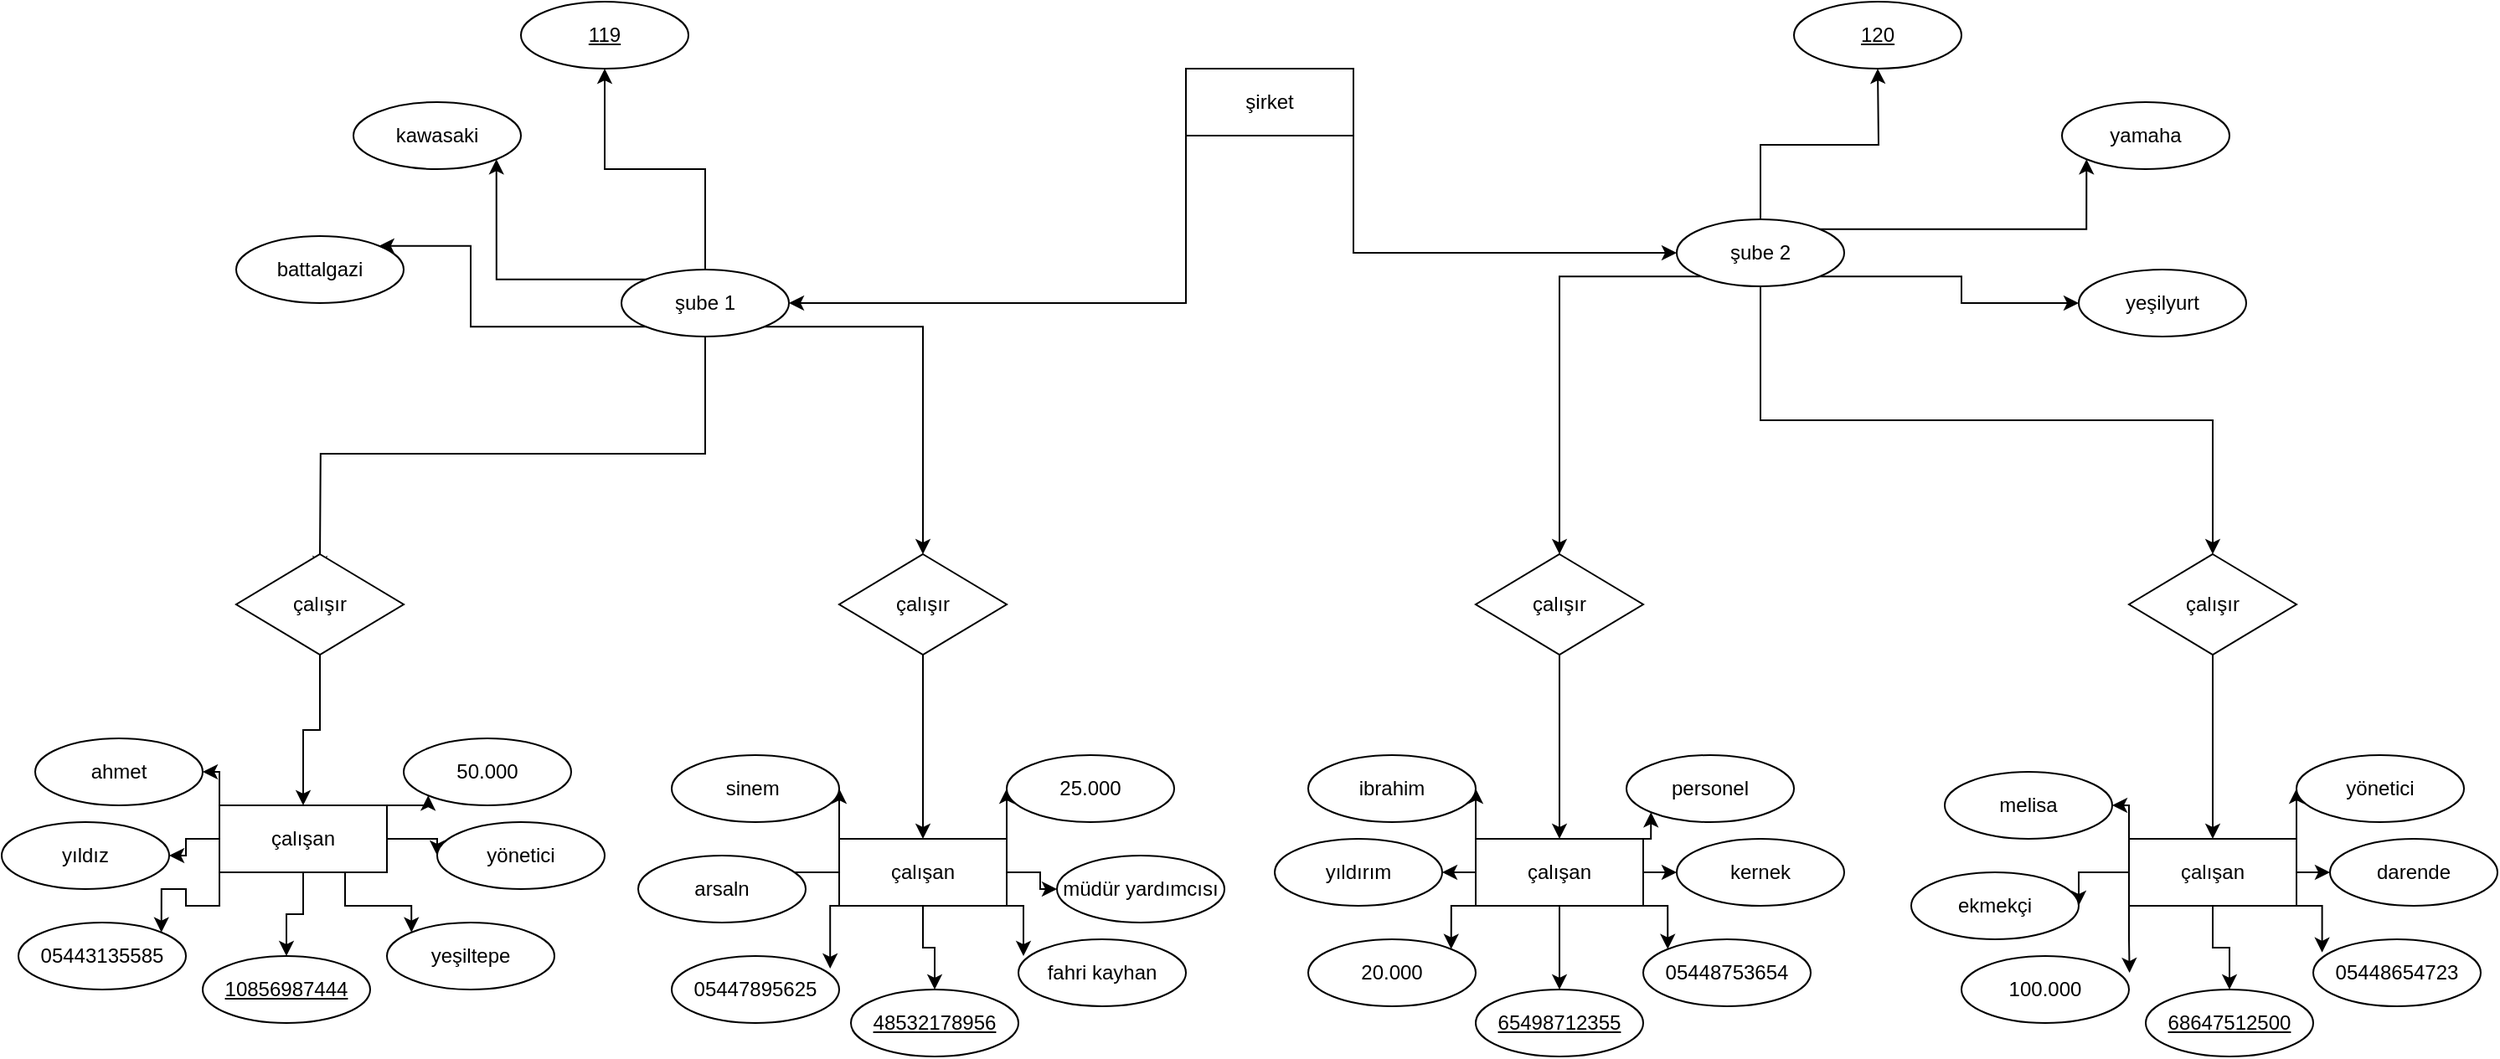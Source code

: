 <mxfile version="26.0.16">
  <diagram name="Sayfa -1" id="dwgvow1x379nMcoGAdWA">
    <mxGraphModel dx="1594" dy="932" grid="1" gridSize="10" guides="1" tooltips="1" connect="1" arrows="1" fold="1" page="1" pageScale="1" pageWidth="1654" pageHeight="1169" math="0" shadow="0">
      <root>
        <mxCell id="0" />
        <mxCell id="1" parent="0" />
        <mxCell id="d3CPE8qiOkXwUsFsDZQ1-61" style="edgeStyle=orthogonalEdgeStyle;rounded=0;orthogonalLoop=1;jettySize=auto;html=1;exitX=0;exitY=1;exitDx=0;exitDy=0;entryX=1;entryY=0.5;entryDx=0;entryDy=0;" edge="1" parent="1" source="d3CPE8qiOkXwUsFsDZQ1-1" target="d3CPE8qiOkXwUsFsDZQ1-3">
          <mxGeometry relative="1" as="geometry" />
        </mxCell>
        <mxCell id="d3CPE8qiOkXwUsFsDZQ1-1" value="şirket" style="whiteSpace=wrap;html=1;align=center;" vertex="1" parent="1">
          <mxGeometry x="777" y="50" width="100" height="40" as="geometry" />
        </mxCell>
        <mxCell id="d3CPE8qiOkXwUsFsDZQ1-64" style="edgeStyle=orthogonalEdgeStyle;rounded=0;orthogonalLoop=1;jettySize=auto;html=1;exitX=0.5;exitY=0;exitDx=0;exitDy=0;entryX=0.5;entryY=1;entryDx=0;entryDy=0;" edge="1" parent="1" source="d3CPE8qiOkXwUsFsDZQ1-2">
          <mxGeometry relative="1" as="geometry">
            <mxPoint x="1190" y="50" as="targetPoint" />
          </mxGeometry>
        </mxCell>
        <mxCell id="d3CPE8qiOkXwUsFsDZQ1-65" style="edgeStyle=orthogonalEdgeStyle;rounded=0;orthogonalLoop=1;jettySize=auto;html=1;exitX=1;exitY=0;exitDx=0;exitDy=0;entryX=0;entryY=1;entryDx=0;entryDy=0;" edge="1" parent="1" source="d3CPE8qiOkXwUsFsDZQ1-2" target="d3CPE8qiOkXwUsFsDZQ1-8">
          <mxGeometry relative="1" as="geometry" />
        </mxCell>
        <mxCell id="d3CPE8qiOkXwUsFsDZQ1-66" style="edgeStyle=orthogonalEdgeStyle;rounded=0;orthogonalLoop=1;jettySize=auto;html=1;exitX=1;exitY=1;exitDx=0;exitDy=0;" edge="1" parent="1" source="d3CPE8qiOkXwUsFsDZQ1-2" target="d3CPE8qiOkXwUsFsDZQ1-13">
          <mxGeometry relative="1" as="geometry" />
        </mxCell>
        <mxCell id="d3CPE8qiOkXwUsFsDZQ1-69" style="edgeStyle=orthogonalEdgeStyle;rounded=0;orthogonalLoop=1;jettySize=auto;html=1;exitX=0;exitY=1;exitDx=0;exitDy=0;" edge="1" parent="1" source="d3CPE8qiOkXwUsFsDZQ1-2" target="d3CPE8qiOkXwUsFsDZQ1-17">
          <mxGeometry relative="1" as="geometry" />
        </mxCell>
        <mxCell id="d3CPE8qiOkXwUsFsDZQ1-70" style="edgeStyle=orthogonalEdgeStyle;rounded=0;orthogonalLoop=1;jettySize=auto;html=1;exitX=0.5;exitY=1;exitDx=0;exitDy=0;" edge="1" parent="1" source="d3CPE8qiOkXwUsFsDZQ1-2" target="d3CPE8qiOkXwUsFsDZQ1-16">
          <mxGeometry relative="1" as="geometry" />
        </mxCell>
        <mxCell id="d3CPE8qiOkXwUsFsDZQ1-2" value="şube 2" style="ellipse;whiteSpace=wrap;html=1;align=center;" vertex="1" parent="1">
          <mxGeometry x="1070" y="140" width="100" height="40" as="geometry" />
        </mxCell>
        <mxCell id="d3CPE8qiOkXwUsFsDZQ1-56" style="edgeStyle=orthogonalEdgeStyle;rounded=0;orthogonalLoop=1;jettySize=auto;html=1;exitX=0.5;exitY=0;exitDx=0;exitDy=0;" edge="1" parent="1" source="d3CPE8qiOkXwUsFsDZQ1-3" target="d3CPE8qiOkXwUsFsDZQ1-10">
          <mxGeometry relative="1" as="geometry" />
        </mxCell>
        <mxCell id="d3CPE8qiOkXwUsFsDZQ1-57" style="edgeStyle=orthogonalEdgeStyle;rounded=0;orthogonalLoop=1;jettySize=auto;html=1;exitX=0;exitY=0;exitDx=0;exitDy=0;entryX=1;entryY=1;entryDx=0;entryDy=0;" edge="1" parent="1" source="d3CPE8qiOkXwUsFsDZQ1-3" target="d3CPE8qiOkXwUsFsDZQ1-9">
          <mxGeometry relative="1" as="geometry" />
        </mxCell>
        <mxCell id="d3CPE8qiOkXwUsFsDZQ1-58" style="edgeStyle=orthogonalEdgeStyle;rounded=0;orthogonalLoop=1;jettySize=auto;html=1;exitX=0;exitY=1;exitDx=0;exitDy=0;entryX=1;entryY=0;entryDx=0;entryDy=0;" edge="1" parent="1" source="d3CPE8qiOkXwUsFsDZQ1-3" target="d3CPE8qiOkXwUsFsDZQ1-12">
          <mxGeometry relative="1" as="geometry">
            <Array as="points">
              <mxPoint x="350" y="204" />
              <mxPoint x="350" y="156" />
            </Array>
          </mxGeometry>
        </mxCell>
        <mxCell id="d3CPE8qiOkXwUsFsDZQ1-67" style="edgeStyle=orthogonalEdgeStyle;rounded=0;orthogonalLoop=1;jettySize=auto;html=1;exitX=0.5;exitY=1;exitDx=0;exitDy=0;" edge="1" parent="1" source="d3CPE8qiOkXwUsFsDZQ1-3">
          <mxGeometry relative="1" as="geometry">
            <mxPoint x="490.0" y="220" as="sourcePoint" />
            <mxPoint x="259.941" y="350.035" as="targetPoint" />
          </mxGeometry>
        </mxCell>
        <mxCell id="d3CPE8qiOkXwUsFsDZQ1-68" style="edgeStyle=orthogonalEdgeStyle;rounded=0;orthogonalLoop=1;jettySize=auto;html=1;exitX=1;exitY=1;exitDx=0;exitDy=0;" edge="1" parent="1" source="d3CPE8qiOkXwUsFsDZQ1-3" target="d3CPE8qiOkXwUsFsDZQ1-18">
          <mxGeometry relative="1" as="geometry" />
        </mxCell>
        <mxCell id="d3CPE8qiOkXwUsFsDZQ1-3" value="şube 1" style="ellipse;whiteSpace=wrap;html=1;align=center;" vertex="1" parent="1">
          <mxGeometry x="440" y="170" width="100" height="40" as="geometry" />
        </mxCell>
        <mxCell id="d3CPE8qiOkXwUsFsDZQ1-8" value="yamaha" style="ellipse;whiteSpace=wrap;html=1;align=center;" vertex="1" parent="1">
          <mxGeometry x="1300" y="70" width="100" height="40" as="geometry" />
        </mxCell>
        <mxCell id="d3CPE8qiOkXwUsFsDZQ1-9" value="kawasaki" style="ellipse;whiteSpace=wrap;html=1;align=center;" vertex="1" parent="1">
          <mxGeometry x="280" y="70" width="100" height="40" as="geometry" />
        </mxCell>
        <mxCell id="d3CPE8qiOkXwUsFsDZQ1-10" value="119" style="ellipse;whiteSpace=wrap;html=1;align=center;fontStyle=4;" vertex="1" parent="1">
          <mxGeometry x="380" y="10" width="100" height="40" as="geometry" />
        </mxCell>
        <mxCell id="d3CPE8qiOkXwUsFsDZQ1-12" value="battalgazi" style="ellipse;whiteSpace=wrap;html=1;align=center;" vertex="1" parent="1">
          <mxGeometry x="210" y="150" width="100" height="40" as="geometry" />
        </mxCell>
        <mxCell id="d3CPE8qiOkXwUsFsDZQ1-13" value="yeşilyurt" style="ellipse;whiteSpace=wrap;html=1;align=center;" vertex="1" parent="1">
          <mxGeometry x="1310" y="170" width="100" height="40" as="geometry" />
        </mxCell>
        <mxCell id="d3CPE8qiOkXwUsFsDZQ1-96" style="edgeStyle=orthogonalEdgeStyle;rounded=0;orthogonalLoop=1;jettySize=auto;html=1;exitX=0.5;exitY=1;exitDx=0;exitDy=0;" edge="1" parent="1" source="d3CPE8qiOkXwUsFsDZQ1-16" target="d3CPE8qiOkXwUsFsDZQ1-21">
          <mxGeometry relative="1" as="geometry" />
        </mxCell>
        <mxCell id="d3CPE8qiOkXwUsFsDZQ1-16" value="çalışır" style="shape=rhombus;perimeter=rhombusPerimeter;whiteSpace=wrap;html=1;align=center;" vertex="1" parent="1">
          <mxGeometry x="1340" y="340" width="100" height="60" as="geometry" />
        </mxCell>
        <mxCell id="d3CPE8qiOkXwUsFsDZQ1-88" style="edgeStyle=orthogonalEdgeStyle;rounded=0;orthogonalLoop=1;jettySize=auto;html=1;exitX=0.5;exitY=1;exitDx=0;exitDy=0;" edge="1" parent="1" source="d3CPE8qiOkXwUsFsDZQ1-17" target="d3CPE8qiOkXwUsFsDZQ1-22">
          <mxGeometry relative="1" as="geometry" />
        </mxCell>
        <mxCell id="d3CPE8qiOkXwUsFsDZQ1-17" value="çalışır" style="shape=rhombus;perimeter=rhombusPerimeter;whiteSpace=wrap;html=1;align=center;" vertex="1" parent="1">
          <mxGeometry x="950" y="340" width="100" height="60" as="geometry" />
        </mxCell>
        <mxCell id="d3CPE8qiOkXwUsFsDZQ1-80" style="edgeStyle=orthogonalEdgeStyle;rounded=0;orthogonalLoop=1;jettySize=auto;html=1;exitX=0.5;exitY=1;exitDx=0;exitDy=0;entryX=0.5;entryY=0;entryDx=0;entryDy=0;" edge="1" parent="1" source="d3CPE8qiOkXwUsFsDZQ1-18" target="d3CPE8qiOkXwUsFsDZQ1-23">
          <mxGeometry relative="1" as="geometry" />
        </mxCell>
        <mxCell id="d3CPE8qiOkXwUsFsDZQ1-18" value="çalışır" style="shape=rhombus;perimeter=rhombusPerimeter;whiteSpace=wrap;html=1;align=center;" vertex="1" parent="1">
          <mxGeometry x="570" y="340" width="100" height="60" as="geometry" />
        </mxCell>
        <mxCell id="d3CPE8qiOkXwUsFsDZQ1-71" style="edgeStyle=orthogonalEdgeStyle;rounded=0;orthogonalLoop=1;jettySize=auto;html=1;exitX=0.5;exitY=1;exitDx=0;exitDy=0;" edge="1" parent="1" source="d3CPE8qiOkXwUsFsDZQ1-19" target="d3CPE8qiOkXwUsFsDZQ1-24">
          <mxGeometry relative="1" as="geometry" />
        </mxCell>
        <mxCell id="d3CPE8qiOkXwUsFsDZQ1-19" value="çalışır" style="shape=rhombus;perimeter=rhombusPerimeter;whiteSpace=wrap;html=1;align=center;" vertex="1" parent="1">
          <mxGeometry x="210" y="340" width="100" height="60" as="geometry" />
        </mxCell>
        <mxCell id="d3CPE8qiOkXwUsFsDZQ1-97" style="edgeStyle=orthogonalEdgeStyle;rounded=0;orthogonalLoop=1;jettySize=auto;html=1;exitX=0;exitY=0;exitDx=0;exitDy=0;" edge="1" parent="1" source="d3CPE8qiOkXwUsFsDZQ1-21" target="d3CPE8qiOkXwUsFsDZQ1-30">
          <mxGeometry relative="1" as="geometry" />
        </mxCell>
        <mxCell id="d3CPE8qiOkXwUsFsDZQ1-98" style="edgeStyle=orthogonalEdgeStyle;rounded=0;orthogonalLoop=1;jettySize=auto;html=1;exitX=0;exitY=0.5;exitDx=0;exitDy=0;entryX=1;entryY=0.5;entryDx=0;entryDy=0;" edge="1" parent="1" source="d3CPE8qiOkXwUsFsDZQ1-21" target="d3CPE8qiOkXwUsFsDZQ1-29">
          <mxGeometry relative="1" as="geometry" />
        </mxCell>
        <mxCell id="d3CPE8qiOkXwUsFsDZQ1-99" style="edgeStyle=orthogonalEdgeStyle;rounded=0;orthogonalLoop=1;jettySize=auto;html=1;exitX=0;exitY=1;exitDx=0;exitDy=0;" edge="1" parent="1" source="d3CPE8qiOkXwUsFsDZQ1-21">
          <mxGeometry relative="1" as="geometry">
            <mxPoint x="1340.333" y="590" as="targetPoint" />
          </mxGeometry>
        </mxCell>
        <mxCell id="d3CPE8qiOkXwUsFsDZQ1-100" style="edgeStyle=orthogonalEdgeStyle;rounded=0;orthogonalLoop=1;jettySize=auto;html=1;exitX=0.5;exitY=1;exitDx=0;exitDy=0;" edge="1" parent="1" source="d3CPE8qiOkXwUsFsDZQ1-21" target="d3CPE8qiOkXwUsFsDZQ1-49">
          <mxGeometry relative="1" as="geometry" />
        </mxCell>
        <mxCell id="d3CPE8qiOkXwUsFsDZQ1-102" style="edgeStyle=orthogonalEdgeStyle;rounded=0;orthogonalLoop=1;jettySize=auto;html=1;exitX=1;exitY=0.5;exitDx=0;exitDy=0;entryX=0;entryY=0.5;entryDx=0;entryDy=0;" edge="1" parent="1" source="d3CPE8qiOkXwUsFsDZQ1-21" target="d3CPE8qiOkXwUsFsDZQ1-26">
          <mxGeometry relative="1" as="geometry" />
        </mxCell>
        <mxCell id="d3CPE8qiOkXwUsFsDZQ1-103" style="edgeStyle=orthogonalEdgeStyle;rounded=0;orthogonalLoop=1;jettySize=auto;html=1;exitX=1;exitY=0;exitDx=0;exitDy=0;entryX=0;entryY=0.5;entryDx=0;entryDy=0;" edge="1" parent="1" source="d3CPE8qiOkXwUsFsDZQ1-21" target="d3CPE8qiOkXwUsFsDZQ1-27">
          <mxGeometry relative="1" as="geometry" />
        </mxCell>
        <mxCell id="d3CPE8qiOkXwUsFsDZQ1-21" value="çalışan" style="whiteSpace=wrap;html=1;align=center;" vertex="1" parent="1">
          <mxGeometry x="1340" y="510" width="100" height="40" as="geometry" />
        </mxCell>
        <mxCell id="d3CPE8qiOkXwUsFsDZQ1-89" style="edgeStyle=orthogonalEdgeStyle;rounded=0;orthogonalLoop=1;jettySize=auto;html=1;exitX=0.25;exitY=0;exitDx=0;exitDy=0;entryX=1;entryY=0.5;entryDx=0;entryDy=0;" edge="1" parent="1" source="d3CPE8qiOkXwUsFsDZQ1-22" target="d3CPE8qiOkXwUsFsDZQ1-36">
          <mxGeometry relative="1" as="geometry" />
        </mxCell>
        <mxCell id="d3CPE8qiOkXwUsFsDZQ1-90" style="edgeStyle=orthogonalEdgeStyle;rounded=0;orthogonalLoop=1;jettySize=auto;html=1;exitX=0;exitY=0.5;exitDx=0;exitDy=0;entryX=1;entryY=0.5;entryDx=0;entryDy=0;" edge="1" parent="1" source="d3CPE8qiOkXwUsFsDZQ1-22" target="d3CPE8qiOkXwUsFsDZQ1-35">
          <mxGeometry relative="1" as="geometry" />
        </mxCell>
        <mxCell id="d3CPE8qiOkXwUsFsDZQ1-91" style="edgeStyle=orthogonalEdgeStyle;rounded=0;orthogonalLoop=1;jettySize=auto;html=1;exitX=0;exitY=1;exitDx=0;exitDy=0;entryX=1;entryY=0;entryDx=0;entryDy=0;" edge="1" parent="1" source="d3CPE8qiOkXwUsFsDZQ1-22" target="d3CPE8qiOkXwUsFsDZQ1-34">
          <mxGeometry relative="1" as="geometry" />
        </mxCell>
        <mxCell id="d3CPE8qiOkXwUsFsDZQ1-92" style="edgeStyle=orthogonalEdgeStyle;rounded=0;orthogonalLoop=1;jettySize=auto;html=1;exitX=0.5;exitY=1;exitDx=0;exitDy=0;" edge="1" parent="1" source="d3CPE8qiOkXwUsFsDZQ1-22" target="d3CPE8qiOkXwUsFsDZQ1-50">
          <mxGeometry relative="1" as="geometry" />
        </mxCell>
        <mxCell id="d3CPE8qiOkXwUsFsDZQ1-93" style="edgeStyle=orthogonalEdgeStyle;rounded=0;orthogonalLoop=1;jettySize=auto;html=1;exitX=1;exitY=1;exitDx=0;exitDy=0;entryX=0;entryY=0;entryDx=0;entryDy=0;" edge="1" parent="1" source="d3CPE8qiOkXwUsFsDZQ1-22" target="d3CPE8qiOkXwUsFsDZQ1-31">
          <mxGeometry relative="1" as="geometry" />
        </mxCell>
        <mxCell id="d3CPE8qiOkXwUsFsDZQ1-94" style="edgeStyle=orthogonalEdgeStyle;rounded=0;orthogonalLoop=1;jettySize=auto;html=1;exitX=1;exitY=0.5;exitDx=0;exitDy=0;entryX=0;entryY=0.5;entryDx=0;entryDy=0;" edge="1" parent="1" source="d3CPE8qiOkXwUsFsDZQ1-22" target="d3CPE8qiOkXwUsFsDZQ1-32">
          <mxGeometry relative="1" as="geometry" />
        </mxCell>
        <mxCell id="d3CPE8qiOkXwUsFsDZQ1-95" style="edgeStyle=orthogonalEdgeStyle;rounded=0;orthogonalLoop=1;jettySize=auto;html=1;exitX=1;exitY=0;exitDx=0;exitDy=0;entryX=0;entryY=1;entryDx=0;entryDy=0;" edge="1" parent="1" source="d3CPE8qiOkXwUsFsDZQ1-22" target="d3CPE8qiOkXwUsFsDZQ1-33">
          <mxGeometry relative="1" as="geometry" />
        </mxCell>
        <mxCell id="d3CPE8qiOkXwUsFsDZQ1-22" value="çalışan" style="whiteSpace=wrap;html=1;align=center;" vertex="1" parent="1">
          <mxGeometry x="950" y="510" width="100" height="40" as="geometry" />
        </mxCell>
        <mxCell id="d3CPE8qiOkXwUsFsDZQ1-81" style="edgeStyle=orthogonalEdgeStyle;rounded=0;orthogonalLoop=1;jettySize=auto;html=1;exitX=0.5;exitY=1;exitDx=0;exitDy=0;entryX=0.5;entryY=0;entryDx=0;entryDy=0;" edge="1" parent="1" source="d3CPE8qiOkXwUsFsDZQ1-23" target="d3CPE8qiOkXwUsFsDZQ1-51">
          <mxGeometry relative="1" as="geometry" />
        </mxCell>
        <mxCell id="d3CPE8qiOkXwUsFsDZQ1-83" style="edgeStyle=orthogonalEdgeStyle;rounded=0;orthogonalLoop=1;jettySize=auto;html=1;exitX=0;exitY=0.5;exitDx=0;exitDy=0;entryX=1;entryY=0;entryDx=0;entryDy=0;" edge="1" parent="1" source="d3CPE8qiOkXwUsFsDZQ1-23" target="d3CPE8qiOkXwUsFsDZQ1-41">
          <mxGeometry relative="1" as="geometry" />
        </mxCell>
        <mxCell id="d3CPE8qiOkXwUsFsDZQ1-84" style="edgeStyle=orthogonalEdgeStyle;rounded=0;orthogonalLoop=1;jettySize=auto;html=1;exitX=0.25;exitY=0;exitDx=0;exitDy=0;entryX=1;entryY=0.5;entryDx=0;entryDy=0;" edge="1" parent="1" source="d3CPE8qiOkXwUsFsDZQ1-23" target="d3CPE8qiOkXwUsFsDZQ1-42">
          <mxGeometry relative="1" as="geometry" />
        </mxCell>
        <mxCell id="d3CPE8qiOkXwUsFsDZQ1-85" style="edgeStyle=orthogonalEdgeStyle;rounded=0;orthogonalLoop=1;jettySize=auto;html=1;exitX=0.75;exitY=0;exitDx=0;exitDy=0;entryX=0;entryY=0.5;entryDx=0;entryDy=0;" edge="1" parent="1" source="d3CPE8qiOkXwUsFsDZQ1-23" target="d3CPE8qiOkXwUsFsDZQ1-39">
          <mxGeometry relative="1" as="geometry" />
        </mxCell>
        <mxCell id="d3CPE8qiOkXwUsFsDZQ1-86" style="edgeStyle=orthogonalEdgeStyle;rounded=0;orthogonalLoop=1;jettySize=auto;html=1;exitX=1;exitY=0.5;exitDx=0;exitDy=0;" edge="1" parent="1" source="d3CPE8qiOkXwUsFsDZQ1-23" target="d3CPE8qiOkXwUsFsDZQ1-38">
          <mxGeometry relative="1" as="geometry" />
        </mxCell>
        <mxCell id="d3CPE8qiOkXwUsFsDZQ1-23" value="çalışan" style="whiteSpace=wrap;html=1;align=center;" vertex="1" parent="1">
          <mxGeometry x="570" y="510" width="100" height="40" as="geometry" />
        </mxCell>
        <mxCell id="d3CPE8qiOkXwUsFsDZQ1-72" style="edgeStyle=orthogonalEdgeStyle;rounded=0;orthogonalLoop=1;jettySize=auto;html=1;exitX=0;exitY=0;exitDx=0;exitDy=0;" edge="1" parent="1" source="d3CPE8qiOkXwUsFsDZQ1-24" target="d3CPE8qiOkXwUsFsDZQ1-48">
          <mxGeometry relative="1" as="geometry" />
        </mxCell>
        <mxCell id="d3CPE8qiOkXwUsFsDZQ1-73" style="edgeStyle=orthogonalEdgeStyle;rounded=0;orthogonalLoop=1;jettySize=auto;html=1;exitX=0;exitY=0.5;exitDx=0;exitDy=0;" edge="1" parent="1" source="d3CPE8qiOkXwUsFsDZQ1-24" target="d3CPE8qiOkXwUsFsDZQ1-47">
          <mxGeometry relative="1" as="geometry" />
        </mxCell>
        <mxCell id="d3CPE8qiOkXwUsFsDZQ1-74" style="edgeStyle=orthogonalEdgeStyle;rounded=0;orthogonalLoop=1;jettySize=auto;html=1;exitX=0;exitY=1;exitDx=0;exitDy=0;entryX=1;entryY=0;entryDx=0;entryDy=0;" edge="1" parent="1" source="d3CPE8qiOkXwUsFsDZQ1-24" target="d3CPE8qiOkXwUsFsDZQ1-46">
          <mxGeometry relative="1" as="geometry" />
        </mxCell>
        <mxCell id="d3CPE8qiOkXwUsFsDZQ1-76" style="edgeStyle=orthogonalEdgeStyle;rounded=0;orthogonalLoop=1;jettySize=auto;html=1;exitX=0.5;exitY=1;exitDx=0;exitDy=0;" edge="1" parent="1" source="d3CPE8qiOkXwUsFsDZQ1-24" target="d3CPE8qiOkXwUsFsDZQ1-52">
          <mxGeometry relative="1" as="geometry" />
        </mxCell>
        <mxCell id="d3CPE8qiOkXwUsFsDZQ1-77" style="edgeStyle=orthogonalEdgeStyle;rounded=0;orthogonalLoop=1;jettySize=auto;html=1;exitX=0.75;exitY=1;exitDx=0;exitDy=0;entryX=0;entryY=0;entryDx=0;entryDy=0;" edge="1" parent="1" source="d3CPE8qiOkXwUsFsDZQ1-24" target="d3CPE8qiOkXwUsFsDZQ1-43">
          <mxGeometry relative="1" as="geometry" />
        </mxCell>
        <mxCell id="d3CPE8qiOkXwUsFsDZQ1-78" style="edgeStyle=orthogonalEdgeStyle;rounded=0;orthogonalLoop=1;jettySize=auto;html=1;exitX=1;exitY=0.5;exitDx=0;exitDy=0;entryX=0;entryY=0.5;entryDx=0;entryDy=0;" edge="1" parent="1" source="d3CPE8qiOkXwUsFsDZQ1-24" target="d3CPE8qiOkXwUsFsDZQ1-44">
          <mxGeometry relative="1" as="geometry" />
        </mxCell>
        <mxCell id="d3CPE8qiOkXwUsFsDZQ1-79" style="edgeStyle=orthogonalEdgeStyle;rounded=0;orthogonalLoop=1;jettySize=auto;html=1;exitX=1;exitY=0;exitDx=0;exitDy=0;entryX=0;entryY=1;entryDx=0;entryDy=0;" edge="1" parent="1" source="d3CPE8qiOkXwUsFsDZQ1-24" target="d3CPE8qiOkXwUsFsDZQ1-45">
          <mxGeometry relative="1" as="geometry" />
        </mxCell>
        <mxCell id="d3CPE8qiOkXwUsFsDZQ1-24" value="çalışan" style="whiteSpace=wrap;html=1;align=center;" vertex="1" parent="1">
          <mxGeometry x="200" y="490" width="100" height="40" as="geometry" />
        </mxCell>
        <mxCell id="d3CPE8qiOkXwUsFsDZQ1-25" value="05448654723" style="ellipse;whiteSpace=wrap;html=1;align=center;" vertex="1" parent="1">
          <mxGeometry x="1450" y="570" width="100" height="40" as="geometry" />
        </mxCell>
        <mxCell id="d3CPE8qiOkXwUsFsDZQ1-26" value="darende" style="ellipse;whiteSpace=wrap;html=1;align=center;" vertex="1" parent="1">
          <mxGeometry x="1460" y="510" width="100" height="40" as="geometry" />
        </mxCell>
        <mxCell id="d3CPE8qiOkXwUsFsDZQ1-27" value="yönetici" style="ellipse;whiteSpace=wrap;html=1;align=center;" vertex="1" parent="1">
          <mxGeometry x="1440" y="460" width="100" height="40" as="geometry" />
        </mxCell>
        <mxCell id="d3CPE8qiOkXwUsFsDZQ1-28" value="100.000" style="ellipse;whiteSpace=wrap;html=1;align=center;" vertex="1" parent="1">
          <mxGeometry x="1240" y="580" width="100" height="40" as="geometry" />
        </mxCell>
        <mxCell id="d3CPE8qiOkXwUsFsDZQ1-29" value="ekmekçi" style="ellipse;whiteSpace=wrap;html=1;align=center;" vertex="1" parent="1">
          <mxGeometry x="1210" y="530" width="100" height="40" as="geometry" />
        </mxCell>
        <mxCell id="d3CPE8qiOkXwUsFsDZQ1-30" value="melisa" style="ellipse;whiteSpace=wrap;html=1;align=center;" vertex="1" parent="1">
          <mxGeometry x="1230" y="470" width="100" height="40" as="geometry" />
        </mxCell>
        <mxCell id="d3CPE8qiOkXwUsFsDZQ1-31" value="05448753654" style="ellipse;whiteSpace=wrap;html=1;align=center;" vertex="1" parent="1">
          <mxGeometry x="1050" y="570" width="100" height="40" as="geometry" />
        </mxCell>
        <mxCell id="d3CPE8qiOkXwUsFsDZQ1-32" value="kernek" style="ellipse;whiteSpace=wrap;html=1;align=center;" vertex="1" parent="1">
          <mxGeometry x="1070" y="510" width="100" height="40" as="geometry" />
        </mxCell>
        <mxCell id="d3CPE8qiOkXwUsFsDZQ1-33" value="personel" style="ellipse;whiteSpace=wrap;html=1;align=center;" vertex="1" parent="1">
          <mxGeometry x="1040" y="460" width="100" height="40" as="geometry" />
        </mxCell>
        <mxCell id="d3CPE8qiOkXwUsFsDZQ1-34" value="20.000" style="ellipse;whiteSpace=wrap;html=1;align=center;" vertex="1" parent="1">
          <mxGeometry x="850" y="570" width="100" height="40" as="geometry" />
        </mxCell>
        <mxCell id="d3CPE8qiOkXwUsFsDZQ1-35" value="yıldırım" style="ellipse;whiteSpace=wrap;html=1;align=center;" vertex="1" parent="1">
          <mxGeometry x="830" y="510" width="100" height="40" as="geometry" />
        </mxCell>
        <mxCell id="d3CPE8qiOkXwUsFsDZQ1-36" value="ibrahim" style="ellipse;whiteSpace=wrap;html=1;align=center;" vertex="1" parent="1">
          <mxGeometry x="850" y="460" width="100" height="40" as="geometry" />
        </mxCell>
        <mxCell id="d3CPE8qiOkXwUsFsDZQ1-37" value="fahri kayhan" style="ellipse;whiteSpace=wrap;html=1;align=center;" vertex="1" parent="1">
          <mxGeometry x="677" y="570" width="100" height="40" as="geometry" />
        </mxCell>
        <mxCell id="d3CPE8qiOkXwUsFsDZQ1-38" value="müdür yardımcısı" style="ellipse;whiteSpace=wrap;html=1;align=center;" vertex="1" parent="1">
          <mxGeometry x="700" y="520" width="100" height="40" as="geometry" />
        </mxCell>
        <mxCell id="d3CPE8qiOkXwUsFsDZQ1-39" value="25.000" style="ellipse;whiteSpace=wrap;html=1;align=center;" vertex="1" parent="1">
          <mxGeometry x="670" y="460" width="100" height="40" as="geometry" />
        </mxCell>
        <mxCell id="d3CPE8qiOkXwUsFsDZQ1-40" value="05447895625" style="ellipse;whiteSpace=wrap;html=1;align=center;" vertex="1" parent="1">
          <mxGeometry x="470" y="580" width="100" height="40" as="geometry" />
        </mxCell>
        <mxCell id="d3CPE8qiOkXwUsFsDZQ1-41" value="arsaln" style="ellipse;whiteSpace=wrap;html=1;align=center;" vertex="1" parent="1">
          <mxGeometry x="450" y="520" width="100" height="40" as="geometry" />
        </mxCell>
        <mxCell id="d3CPE8qiOkXwUsFsDZQ1-42" value="sinem&amp;nbsp;" style="ellipse;whiteSpace=wrap;html=1;align=center;" vertex="1" parent="1">
          <mxGeometry x="470" y="460" width="100" height="40" as="geometry" />
        </mxCell>
        <mxCell id="d3CPE8qiOkXwUsFsDZQ1-43" value="yeşiltepe" style="ellipse;whiteSpace=wrap;html=1;align=center;" vertex="1" parent="1">
          <mxGeometry x="300" y="560" width="100" height="40" as="geometry" />
        </mxCell>
        <mxCell id="d3CPE8qiOkXwUsFsDZQ1-44" value="yönetici" style="ellipse;whiteSpace=wrap;html=1;align=center;" vertex="1" parent="1">
          <mxGeometry x="330" y="500" width="100" height="40" as="geometry" />
        </mxCell>
        <mxCell id="d3CPE8qiOkXwUsFsDZQ1-45" value="50.000" style="ellipse;whiteSpace=wrap;html=1;align=center;" vertex="1" parent="1">
          <mxGeometry x="310" y="450" width="100" height="40" as="geometry" />
        </mxCell>
        <mxCell id="d3CPE8qiOkXwUsFsDZQ1-46" value="05443135585" style="ellipse;whiteSpace=wrap;html=1;align=center;" vertex="1" parent="1">
          <mxGeometry x="80" y="560" width="100" height="40" as="geometry" />
        </mxCell>
        <mxCell id="d3CPE8qiOkXwUsFsDZQ1-47" value="yıldız" style="ellipse;whiteSpace=wrap;html=1;align=center;" vertex="1" parent="1">
          <mxGeometry x="70" y="500" width="100" height="40" as="geometry" />
        </mxCell>
        <mxCell id="d3CPE8qiOkXwUsFsDZQ1-48" value="ahmet" style="ellipse;whiteSpace=wrap;html=1;align=center;" vertex="1" parent="1">
          <mxGeometry x="90" y="450" width="100" height="40" as="geometry" />
        </mxCell>
        <mxCell id="d3CPE8qiOkXwUsFsDZQ1-49" value="68647512500" style="ellipse;whiteSpace=wrap;html=1;align=center;fontStyle=4;" vertex="1" parent="1">
          <mxGeometry x="1350" y="600" width="100" height="40" as="geometry" />
        </mxCell>
        <mxCell id="d3CPE8qiOkXwUsFsDZQ1-50" value="65498712355" style="ellipse;whiteSpace=wrap;html=1;align=center;fontStyle=4;" vertex="1" parent="1">
          <mxGeometry x="950" y="600" width="100" height="40" as="geometry" />
        </mxCell>
        <mxCell id="d3CPE8qiOkXwUsFsDZQ1-51" value="48532178956" style="ellipse;whiteSpace=wrap;html=1;align=center;fontStyle=4;" vertex="1" parent="1">
          <mxGeometry x="577" y="600" width="100" height="40" as="geometry" />
        </mxCell>
        <mxCell id="d3CPE8qiOkXwUsFsDZQ1-52" value="10856987444" style="ellipse;whiteSpace=wrap;html=1;align=center;fontStyle=4;" vertex="1" parent="1">
          <mxGeometry x="190" y="580" width="100" height="40" as="geometry" />
        </mxCell>
        <mxCell id="d3CPE8qiOkXwUsFsDZQ1-63" style="edgeStyle=orthogonalEdgeStyle;rounded=0;orthogonalLoop=1;jettySize=auto;html=1;exitX=1;exitY=1;exitDx=0;exitDy=0;entryX=0;entryY=0.5;entryDx=0;entryDy=0;" edge="1" parent="1" source="d3CPE8qiOkXwUsFsDZQ1-1" target="d3CPE8qiOkXwUsFsDZQ1-2">
          <mxGeometry relative="1" as="geometry" />
        </mxCell>
        <mxCell id="d3CPE8qiOkXwUsFsDZQ1-82" style="edgeStyle=orthogonalEdgeStyle;rounded=0;orthogonalLoop=1;jettySize=auto;html=1;exitX=0;exitY=1;exitDx=0;exitDy=0;entryX=0.946;entryY=0.187;entryDx=0;entryDy=0;entryPerimeter=0;" edge="1" parent="1" source="d3CPE8qiOkXwUsFsDZQ1-23" target="d3CPE8qiOkXwUsFsDZQ1-40">
          <mxGeometry relative="1" as="geometry" />
        </mxCell>
        <mxCell id="d3CPE8qiOkXwUsFsDZQ1-87" style="edgeStyle=orthogonalEdgeStyle;rounded=0;orthogonalLoop=1;jettySize=auto;html=1;exitX=1;exitY=1;exitDx=0;exitDy=0;entryX=0.03;entryY=0.25;entryDx=0;entryDy=0;entryPerimeter=0;" edge="1" parent="1" source="d3CPE8qiOkXwUsFsDZQ1-23" target="d3CPE8qiOkXwUsFsDZQ1-37">
          <mxGeometry relative="1" as="geometry" />
        </mxCell>
        <mxCell id="d3CPE8qiOkXwUsFsDZQ1-101" style="edgeStyle=orthogonalEdgeStyle;rounded=0;orthogonalLoop=1;jettySize=auto;html=1;exitX=1;exitY=1;exitDx=0;exitDy=0;entryX=0.053;entryY=0.197;entryDx=0;entryDy=0;entryPerimeter=0;" edge="1" parent="1" source="d3CPE8qiOkXwUsFsDZQ1-21" target="d3CPE8qiOkXwUsFsDZQ1-25">
          <mxGeometry relative="1" as="geometry" />
        </mxCell>
        <mxCell id="d3CPE8qiOkXwUsFsDZQ1-105" value="120" style="ellipse;whiteSpace=wrap;html=1;align=center;fontStyle=4;" vertex="1" parent="1">
          <mxGeometry x="1140" y="10" width="100" height="40" as="geometry" />
        </mxCell>
      </root>
    </mxGraphModel>
  </diagram>
</mxfile>
